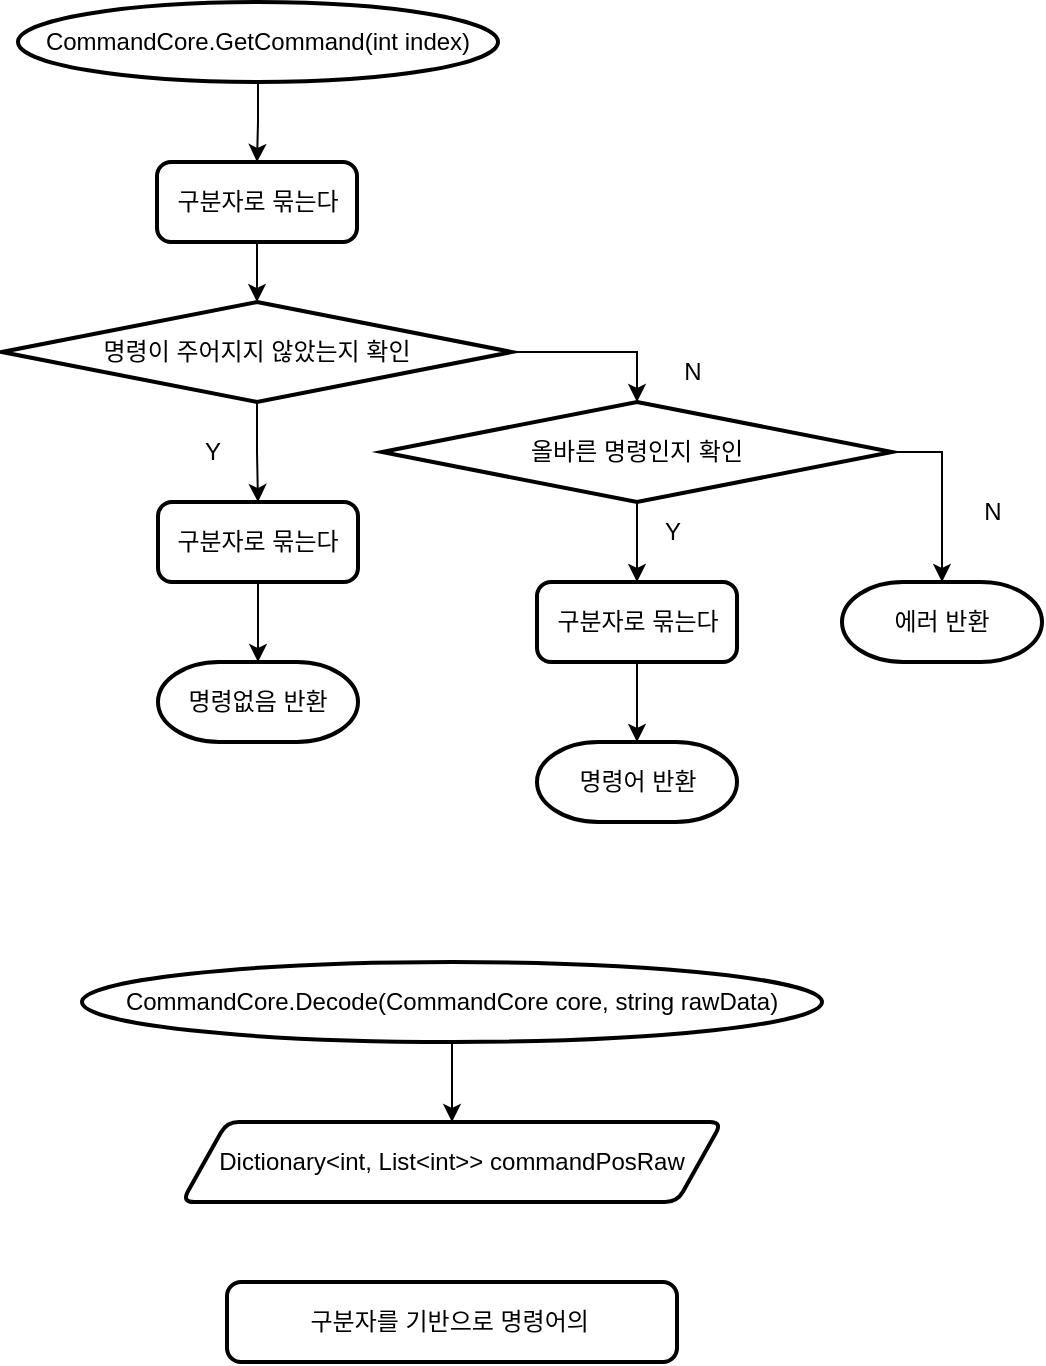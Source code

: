 <mxfile version="22.0.2" type="device">
  <diagram name="페이지-1" id="fb7TPT-cGsN8IhFg-64O">
    <mxGraphModel dx="1195" dy="703" grid="1" gridSize="10" guides="1" tooltips="1" connect="1" arrows="1" fold="1" page="1" pageScale="1" pageWidth="5000" pageHeight="5000" math="0" shadow="0">
      <root>
        <mxCell id="0" />
        <mxCell id="1" parent="0" />
        <mxCell id="GVEklmTAcbrlkiGCALrd-3" style="edgeStyle=orthogonalEdgeStyle;rounded=0;orthogonalLoop=1;jettySize=auto;html=1;exitX=0.5;exitY=1;exitDx=0;exitDy=0;exitPerimeter=0;entryX=0.5;entryY=0;entryDx=0;entryDy=0;" edge="1" parent="1" source="GVEklmTAcbrlkiGCALrd-1" target="GVEklmTAcbrlkiGCALrd-2">
          <mxGeometry relative="1" as="geometry" />
        </mxCell>
        <mxCell id="GVEklmTAcbrlkiGCALrd-1" value="CommandCore.GetCommand(int index)" style="strokeWidth=2;html=1;shape=mxgraph.flowchart.start_1;whiteSpace=wrap;" vertex="1" parent="1">
          <mxGeometry x="48" y="40" width="240" height="40" as="geometry" />
        </mxCell>
        <mxCell id="GVEklmTAcbrlkiGCALrd-2" value="구분자로 묶는다" style="rounded=1;whiteSpace=wrap;html=1;absoluteArcSize=1;arcSize=14;strokeWidth=2;" vertex="1" parent="1">
          <mxGeometry x="117.5" y="120" width="100" height="40" as="geometry" />
        </mxCell>
        <mxCell id="GVEklmTAcbrlkiGCALrd-5" style="edgeStyle=orthogonalEdgeStyle;rounded=0;orthogonalLoop=1;jettySize=auto;html=1;exitX=1;exitY=0.5;exitDx=0;exitDy=0;exitPerimeter=0;entryX=0.5;entryY=0;entryDx=0;entryDy=0;entryPerimeter=0;" edge="1" parent="1" source="GVEklmTAcbrlkiGCALrd-4" target="GVEklmTAcbrlkiGCALrd-8">
          <mxGeometry relative="1" as="geometry">
            <mxPoint x="360" y="310" as="targetPoint" />
          </mxGeometry>
        </mxCell>
        <mxCell id="GVEklmTAcbrlkiGCALrd-6" style="edgeStyle=orthogonalEdgeStyle;rounded=0;orthogonalLoop=1;jettySize=auto;html=1;exitX=0.5;exitY=1;exitDx=0;exitDy=0;exitPerimeter=0;entryX=0.5;entryY=0;entryDx=0;entryDy=0;" edge="1" parent="1" source="GVEklmTAcbrlkiGCALrd-4" target="GVEklmTAcbrlkiGCALrd-20">
          <mxGeometry relative="1" as="geometry">
            <mxPoint x="167.286" y="380" as="targetPoint" />
          </mxGeometry>
        </mxCell>
        <mxCell id="GVEklmTAcbrlkiGCALrd-4" value="명령이 주어지지 않았는지 확인" style="strokeWidth=2;html=1;shape=mxgraph.flowchart.decision;whiteSpace=wrap;" vertex="1" parent="1">
          <mxGeometry x="40" y="190" width="255" height="50" as="geometry" />
        </mxCell>
        <mxCell id="GVEklmTAcbrlkiGCALrd-7" style="edgeStyle=orthogonalEdgeStyle;rounded=0;orthogonalLoop=1;jettySize=auto;html=1;exitX=0.5;exitY=1;exitDx=0;exitDy=0;entryX=0.5;entryY=0;entryDx=0;entryDy=0;entryPerimeter=0;" edge="1" parent="1" source="GVEklmTAcbrlkiGCALrd-2" target="GVEklmTAcbrlkiGCALrd-4">
          <mxGeometry relative="1" as="geometry" />
        </mxCell>
        <mxCell id="GVEklmTAcbrlkiGCALrd-8" value="올바른 명령인지 확인" style="strokeWidth=2;html=1;shape=mxgraph.flowchart.decision;whiteSpace=wrap;" vertex="1" parent="1">
          <mxGeometry x="230" y="240" width="255" height="50" as="geometry" />
        </mxCell>
        <mxCell id="GVEklmTAcbrlkiGCALrd-9" value="명령없음 반환" style="strokeWidth=2;html=1;shape=mxgraph.flowchart.terminator;whiteSpace=wrap;" vertex="1" parent="1">
          <mxGeometry x="118" y="370" width="100" height="40" as="geometry" />
        </mxCell>
        <mxCell id="GVEklmTAcbrlkiGCALrd-12" value="Y" style="text;html=1;align=center;verticalAlign=middle;resizable=0;points=[];autosize=1;strokeColor=none;fillColor=none;" vertex="1" parent="1">
          <mxGeometry x="130" y="250" width="30" height="30" as="geometry" />
        </mxCell>
        <mxCell id="GVEklmTAcbrlkiGCALrd-13" value="N" style="text;html=1;align=center;verticalAlign=middle;resizable=0;points=[];autosize=1;strokeColor=none;fillColor=none;" vertex="1" parent="1">
          <mxGeometry x="370" y="210" width="30" height="30" as="geometry" />
        </mxCell>
        <mxCell id="GVEklmTAcbrlkiGCALrd-14" value="명령어 반환" style="strokeWidth=2;html=1;shape=mxgraph.flowchart.terminator;whiteSpace=wrap;" vertex="1" parent="1">
          <mxGeometry x="307.5" y="410" width="100" height="40" as="geometry" />
        </mxCell>
        <mxCell id="GVEklmTAcbrlkiGCALrd-15" style="edgeStyle=orthogonalEdgeStyle;rounded=0;orthogonalLoop=1;jettySize=auto;html=1;exitX=0.5;exitY=1;exitDx=0;exitDy=0;exitPerimeter=0;entryX=0.5;entryY=0;entryDx=0;entryDy=0;" edge="1" parent="1" source="GVEklmTAcbrlkiGCALrd-8" target="GVEklmTAcbrlkiGCALrd-22">
          <mxGeometry relative="1" as="geometry" />
        </mxCell>
        <mxCell id="GVEklmTAcbrlkiGCALrd-16" value="Y" style="text;html=1;align=center;verticalAlign=middle;resizable=0;points=[];autosize=1;strokeColor=none;fillColor=none;" vertex="1" parent="1">
          <mxGeometry x="360" y="290" width="30" height="30" as="geometry" />
        </mxCell>
        <mxCell id="GVEklmTAcbrlkiGCALrd-17" value="에러 반환" style="strokeWidth=2;html=1;shape=mxgraph.flowchart.terminator;whiteSpace=wrap;" vertex="1" parent="1">
          <mxGeometry x="460" y="330" width="100" height="40" as="geometry" />
        </mxCell>
        <mxCell id="GVEklmTAcbrlkiGCALrd-18" value="N" style="text;html=1;align=center;verticalAlign=middle;resizable=0;points=[];autosize=1;strokeColor=none;fillColor=none;" vertex="1" parent="1">
          <mxGeometry x="520" y="280" width="30" height="30" as="geometry" />
        </mxCell>
        <mxCell id="GVEklmTAcbrlkiGCALrd-19" style="edgeStyle=orthogonalEdgeStyle;rounded=0;orthogonalLoop=1;jettySize=auto;html=1;exitX=1;exitY=0.5;exitDx=0;exitDy=0;exitPerimeter=0;entryX=0.5;entryY=0;entryDx=0;entryDy=0;entryPerimeter=0;" edge="1" parent="1" source="GVEklmTAcbrlkiGCALrd-8" target="GVEklmTAcbrlkiGCALrd-17">
          <mxGeometry relative="1" as="geometry" />
        </mxCell>
        <mxCell id="GVEklmTAcbrlkiGCALrd-20" value="구분자로 묶는다" style="rounded=1;whiteSpace=wrap;html=1;absoluteArcSize=1;arcSize=14;strokeWidth=2;" vertex="1" parent="1">
          <mxGeometry x="118" y="290" width="100" height="40" as="geometry" />
        </mxCell>
        <mxCell id="GVEklmTAcbrlkiGCALrd-21" style="edgeStyle=orthogonalEdgeStyle;rounded=0;orthogonalLoop=1;jettySize=auto;html=1;exitX=0.5;exitY=1;exitDx=0;exitDy=0;entryX=0.5;entryY=0;entryDx=0;entryDy=0;entryPerimeter=0;" edge="1" parent="1" source="GVEklmTAcbrlkiGCALrd-20" target="GVEklmTAcbrlkiGCALrd-9">
          <mxGeometry relative="1" as="geometry" />
        </mxCell>
        <mxCell id="GVEklmTAcbrlkiGCALrd-22" value="구분자로 묶는다" style="rounded=1;whiteSpace=wrap;html=1;absoluteArcSize=1;arcSize=14;strokeWidth=2;" vertex="1" parent="1">
          <mxGeometry x="307.5" y="330" width="100" height="40" as="geometry" />
        </mxCell>
        <mxCell id="GVEklmTAcbrlkiGCALrd-23" style="edgeStyle=orthogonalEdgeStyle;rounded=0;orthogonalLoop=1;jettySize=auto;html=1;exitX=0.5;exitY=1;exitDx=0;exitDy=0;entryX=0.5;entryY=0;entryDx=0;entryDy=0;entryPerimeter=0;" edge="1" parent="1" source="GVEklmTAcbrlkiGCALrd-22" target="GVEklmTAcbrlkiGCALrd-14">
          <mxGeometry relative="1" as="geometry" />
        </mxCell>
        <mxCell id="GVEklmTAcbrlkiGCALrd-27" style="edgeStyle=orthogonalEdgeStyle;rounded=0;orthogonalLoop=1;jettySize=auto;html=1;exitX=0.5;exitY=1;exitDx=0;exitDy=0;exitPerimeter=0;entryX=0.5;entryY=0;entryDx=0;entryDy=0;" edge="1" parent="1" source="GVEklmTAcbrlkiGCALrd-24" target="GVEklmTAcbrlkiGCALrd-26">
          <mxGeometry relative="1" as="geometry" />
        </mxCell>
        <mxCell id="GVEklmTAcbrlkiGCALrd-24" value="CommandCore.Decode(CommandCore core, string rawData)" style="strokeWidth=2;html=1;shape=mxgraph.flowchart.start_1;whiteSpace=wrap;" vertex="1" parent="1">
          <mxGeometry x="80" y="520" width="370" height="40" as="geometry" />
        </mxCell>
        <mxCell id="GVEklmTAcbrlkiGCALrd-25" value="구분자를 기반으로 명령어의&amp;nbsp;" style="rounded=1;whiteSpace=wrap;html=1;absoluteArcSize=1;arcSize=14;strokeWidth=2;" vertex="1" parent="1">
          <mxGeometry x="152.5" y="680" width="225" height="40" as="geometry" />
        </mxCell>
        <mxCell id="GVEklmTAcbrlkiGCALrd-26" value="Dictionary&amp;lt;int, List&amp;lt;int&amp;gt;&amp;gt; commandPosRaw" style="shape=parallelogram;html=1;strokeWidth=2;perimeter=parallelogramPerimeter;whiteSpace=wrap;rounded=1;arcSize=12;size=0.083;" vertex="1" parent="1">
          <mxGeometry x="130" y="600" width="270" height="40" as="geometry" />
        </mxCell>
      </root>
    </mxGraphModel>
  </diagram>
</mxfile>
